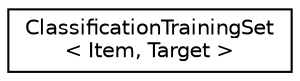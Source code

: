 digraph "Graphical Class Hierarchy"
{
  edge [fontname="Helvetica",fontsize="10",labelfontname="Helvetica",labelfontsize="10"];
  node [fontname="Helvetica",fontsize="10",shape=record];
  rankdir="LR";
  Node0 [label="ClassificationTrainingSet\l\< Item, Target \>",height=0.2,width=0.4,color="black", fillcolor="white", style="filled",URL="$classClassificationTrainingSet.html"];
}
